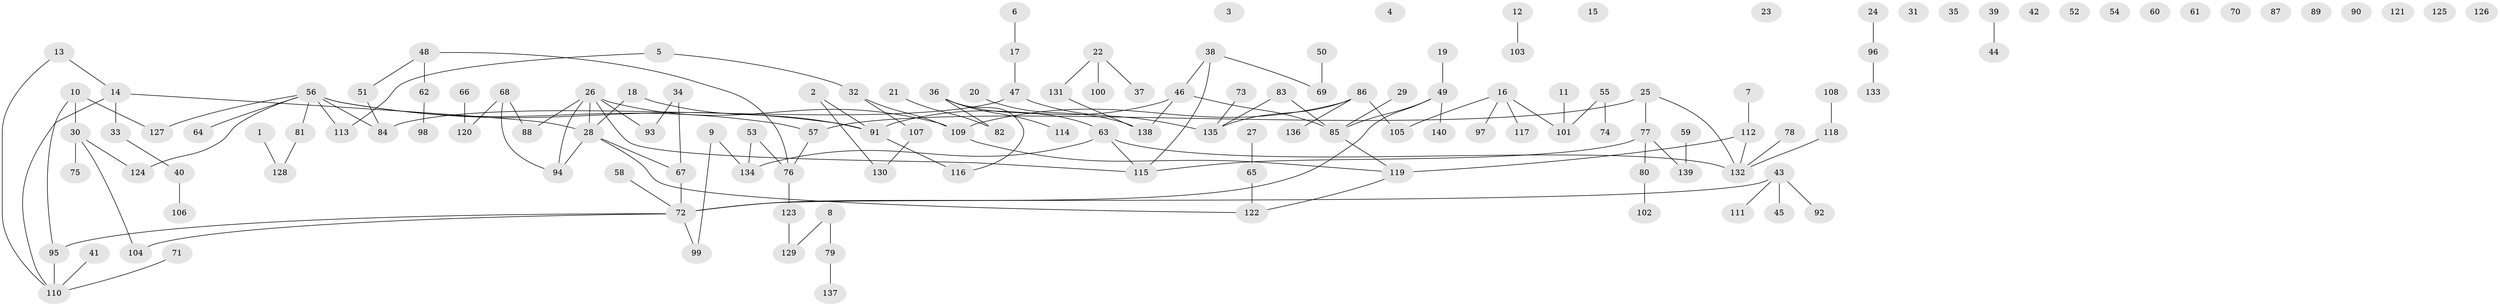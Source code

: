 // coarse degree distribution, {1: 0.33663366336633666, 2: 0.1782178217821782, 0: 0.18811881188118812, 3: 0.1188118811881188, 4: 0.04950495049504951, 5: 0.0594059405940594, 7: 0.039603960396039604, 6: 0.0297029702970297}
// Generated by graph-tools (version 1.1) at 2025/23/03/03/25 07:23:25]
// undirected, 140 vertices, 141 edges
graph export_dot {
graph [start="1"]
  node [color=gray90,style=filled];
  1;
  2;
  3;
  4;
  5;
  6;
  7;
  8;
  9;
  10;
  11;
  12;
  13;
  14;
  15;
  16;
  17;
  18;
  19;
  20;
  21;
  22;
  23;
  24;
  25;
  26;
  27;
  28;
  29;
  30;
  31;
  32;
  33;
  34;
  35;
  36;
  37;
  38;
  39;
  40;
  41;
  42;
  43;
  44;
  45;
  46;
  47;
  48;
  49;
  50;
  51;
  52;
  53;
  54;
  55;
  56;
  57;
  58;
  59;
  60;
  61;
  62;
  63;
  64;
  65;
  66;
  67;
  68;
  69;
  70;
  71;
  72;
  73;
  74;
  75;
  76;
  77;
  78;
  79;
  80;
  81;
  82;
  83;
  84;
  85;
  86;
  87;
  88;
  89;
  90;
  91;
  92;
  93;
  94;
  95;
  96;
  97;
  98;
  99;
  100;
  101;
  102;
  103;
  104;
  105;
  106;
  107;
  108;
  109;
  110;
  111;
  112;
  113;
  114;
  115;
  116;
  117;
  118;
  119;
  120;
  121;
  122;
  123;
  124;
  125;
  126;
  127;
  128;
  129;
  130;
  131;
  132;
  133;
  134;
  135;
  136;
  137;
  138;
  139;
  140;
  1 -- 128;
  2 -- 91;
  2 -- 130;
  5 -- 32;
  5 -- 113;
  6 -- 17;
  7 -- 112;
  8 -- 79;
  8 -- 129;
  9 -- 99;
  9 -- 134;
  10 -- 30;
  10 -- 95;
  10 -- 127;
  11 -- 101;
  12 -- 103;
  13 -- 14;
  13 -- 110;
  14 -- 28;
  14 -- 33;
  14 -- 110;
  16 -- 97;
  16 -- 101;
  16 -- 105;
  16 -- 117;
  17 -- 47;
  18 -- 28;
  18 -- 91;
  19 -- 49;
  20 -- 138;
  21 -- 82;
  22 -- 37;
  22 -- 100;
  22 -- 131;
  24 -- 96;
  25 -- 57;
  25 -- 77;
  25 -- 132;
  26 -- 28;
  26 -- 88;
  26 -- 93;
  26 -- 94;
  26 -- 109;
  26 -- 115;
  27 -- 65;
  28 -- 67;
  28 -- 94;
  28 -- 122;
  29 -- 85;
  30 -- 75;
  30 -- 104;
  30 -- 124;
  32 -- 107;
  32 -- 109;
  33 -- 40;
  34 -- 67;
  34 -- 93;
  36 -- 63;
  36 -- 82;
  36 -- 114;
  36 -- 116;
  38 -- 46;
  38 -- 69;
  38 -- 115;
  39 -- 44;
  40 -- 106;
  41 -- 110;
  43 -- 45;
  43 -- 72;
  43 -- 92;
  43 -- 111;
  46 -- 85;
  46 -- 91;
  46 -- 138;
  47 -- 84;
  47 -- 135;
  48 -- 51;
  48 -- 62;
  48 -- 76;
  49 -- 72;
  49 -- 85;
  49 -- 140;
  50 -- 69;
  51 -- 84;
  53 -- 76;
  53 -- 134;
  55 -- 74;
  55 -- 101;
  56 -- 57;
  56 -- 64;
  56 -- 81;
  56 -- 84;
  56 -- 91;
  56 -- 113;
  56 -- 124;
  56 -- 127;
  57 -- 76;
  58 -- 72;
  59 -- 139;
  62 -- 98;
  63 -- 115;
  63 -- 132;
  63 -- 134;
  65 -- 122;
  66 -- 120;
  67 -- 72;
  68 -- 88;
  68 -- 94;
  68 -- 120;
  71 -- 110;
  72 -- 95;
  72 -- 99;
  72 -- 104;
  73 -- 135;
  76 -- 123;
  77 -- 80;
  77 -- 115;
  77 -- 139;
  78 -- 132;
  79 -- 137;
  80 -- 102;
  81 -- 128;
  83 -- 85;
  83 -- 135;
  85 -- 119;
  86 -- 105;
  86 -- 109;
  86 -- 135;
  86 -- 136;
  91 -- 116;
  95 -- 110;
  96 -- 133;
  107 -- 130;
  108 -- 118;
  109 -- 119;
  112 -- 119;
  112 -- 132;
  118 -- 132;
  119 -- 122;
  123 -- 129;
  131 -- 138;
}
